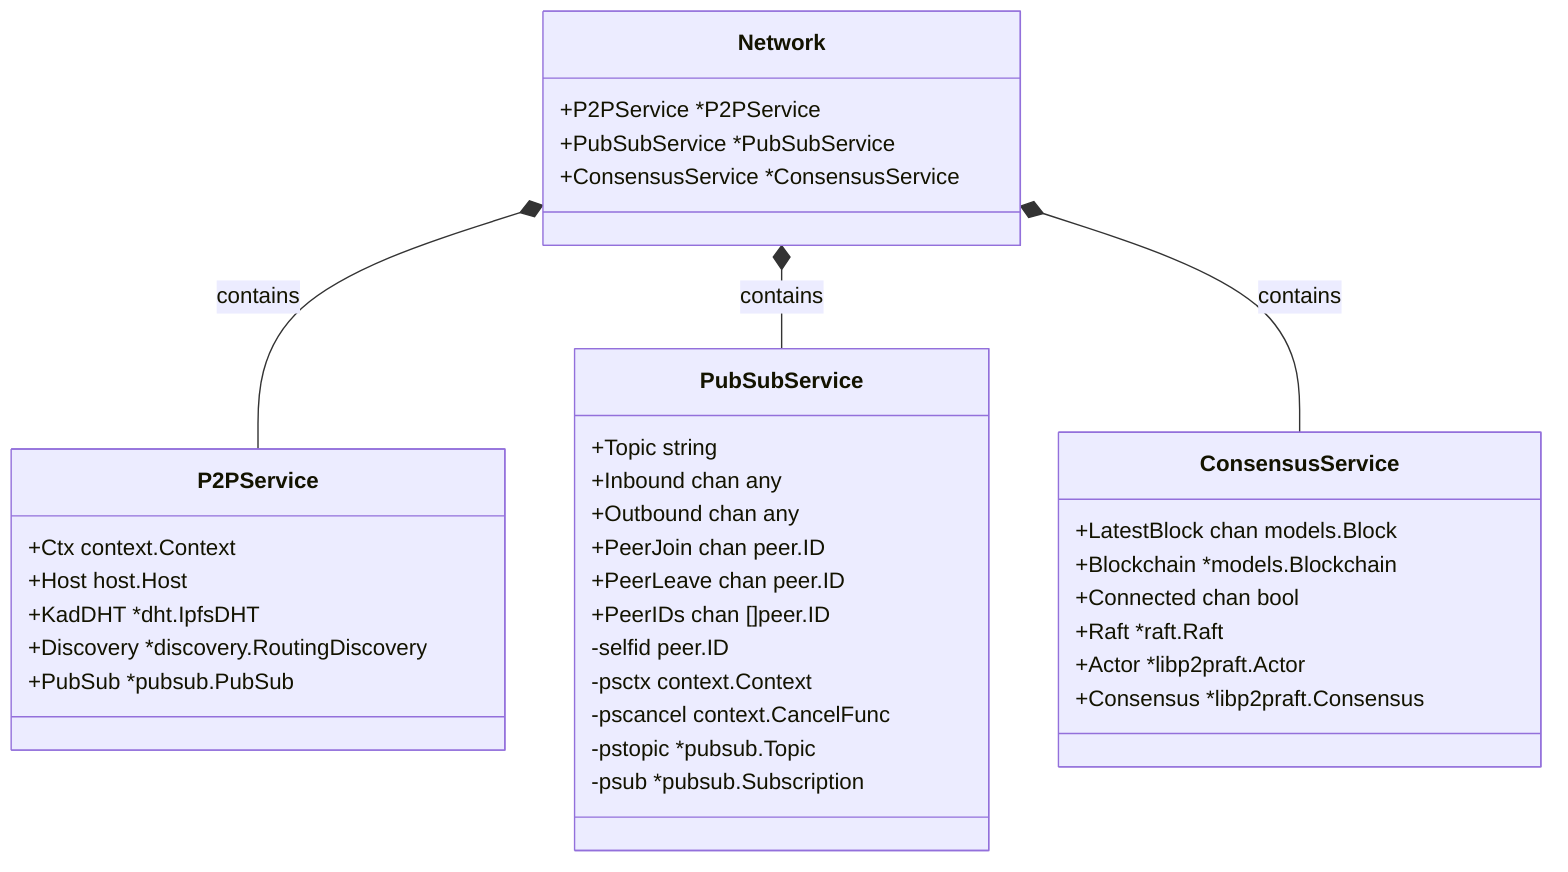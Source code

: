 classDiagram
    class Network {
        +P2PService *P2PService
        +PubSubService *PubSubService
        +ConsensusService *ConsensusService
    }

    class P2PService {
        +Ctx context.Context
        +Host host.Host
        +KadDHT *dht.IpfsDHT
        +Discovery *discovery.RoutingDiscovery
        +PubSub *pubsub.PubSub
    }

    class PubSubService {
        +Topic string
        +Inbound chan any
        +Outbound chan any
        +PeerJoin chan peer.ID
        +PeerLeave chan peer.ID
        +PeerIDs chan []peer.ID
        -selfid peer.ID
        -psctx context.Context
        -pscancel context.CancelFunc
        -pstopic *pubsub.Topic
        -psub *pubsub.Subscription
    }

    class ConsensusService {
        +LatestBlock chan models.Block
        +Blockchain *models.Blockchain
        +Connected chan bool
        +Raft *raft.Raft
        +Actor *libp2praft.Actor
        +Consensus *libp2praft.Consensus
    }

    Network *-- P2PService : contains
    Network *-- PubSubService : contains
    Network *-- ConsensusService : contains